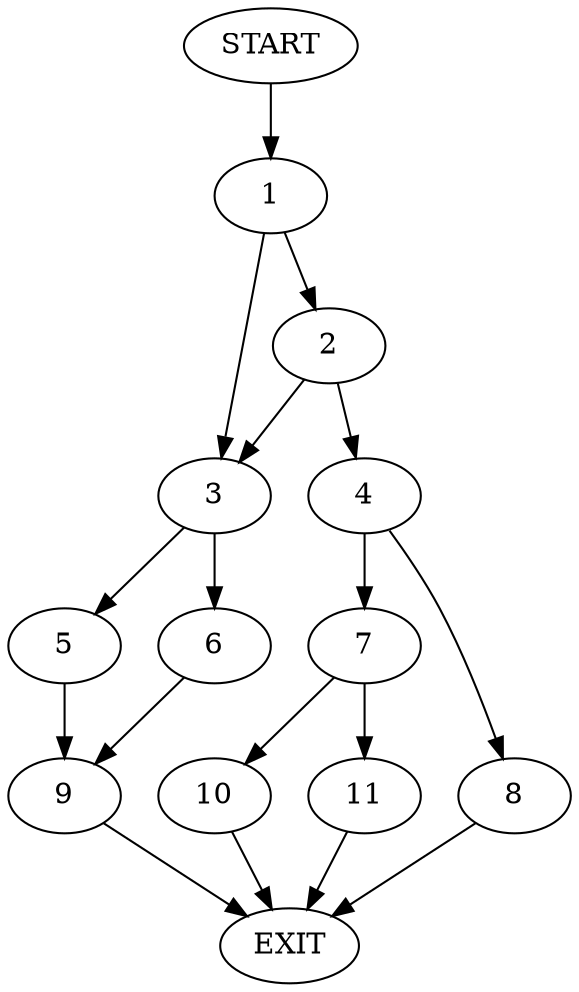 digraph {
0 [label="START"]
12 [label="EXIT"]
0 -> 1
1 -> 2
1 -> 3
2 -> 4
2 -> 3
3 -> 5
3 -> 6
4 -> 7
4 -> 8
5 -> 9
6 -> 9
9 -> 12
8 -> 12
7 -> 10
7 -> 11
10 -> 12
11 -> 12
}
